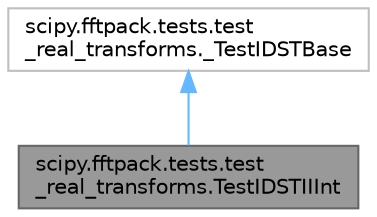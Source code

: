 digraph "scipy.fftpack.tests.test_real_transforms.TestIDSTIIInt"
{
 // LATEX_PDF_SIZE
  bgcolor="transparent";
  edge [fontname=Helvetica,fontsize=10,labelfontname=Helvetica,labelfontsize=10];
  node [fontname=Helvetica,fontsize=10,shape=box,height=0.2,width=0.4];
  Node1 [id="Node000001",label="scipy.fftpack.tests.test\l_real_transforms.TestIDSTIIInt",height=0.2,width=0.4,color="gray40", fillcolor="grey60", style="filled", fontcolor="black",tooltip=" "];
  Node2 -> Node1 [id="edge1_Node000001_Node000002",dir="back",color="steelblue1",style="solid",tooltip=" "];
  Node2 [id="Node000002",label="scipy.fftpack.tests.test\l_real_transforms._TestIDSTBase",height=0.2,width=0.4,color="grey75", fillcolor="white", style="filled",URL="$d2/da5/classscipy_1_1fftpack_1_1tests_1_1test__real__transforms_1_1__TestIDSTBase.html",tooltip=" "];
}
